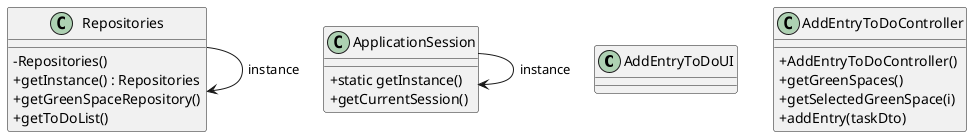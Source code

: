 @startuml
'skinparam monochrome true
skinparam packageStyle rectangle
skinparam shadowing false
skinparam linetype polyline
'skinparam linetype orto

skinparam classAttributeIconSize 0

'left to right direction

class AddEntryToDoUI
{

}

class AddEntryToDoController
{
    + AddEntryToDoController()
    + getGreenSpaces()
    + getSelectedGreenSpace(i)
    + addEntry(taskDto)
}

class ApplicationSession
{
    + static getInstance()
    + getCurrentSession()
}

class Repositories {
    - Repositories()
    + getInstance() : Repositories
    + getGreenSpaceRepository()
    + getToDoList()
}


Repositories -> Repositories : instance
ApplicationSession -> ApplicationSession : instance

@enduml